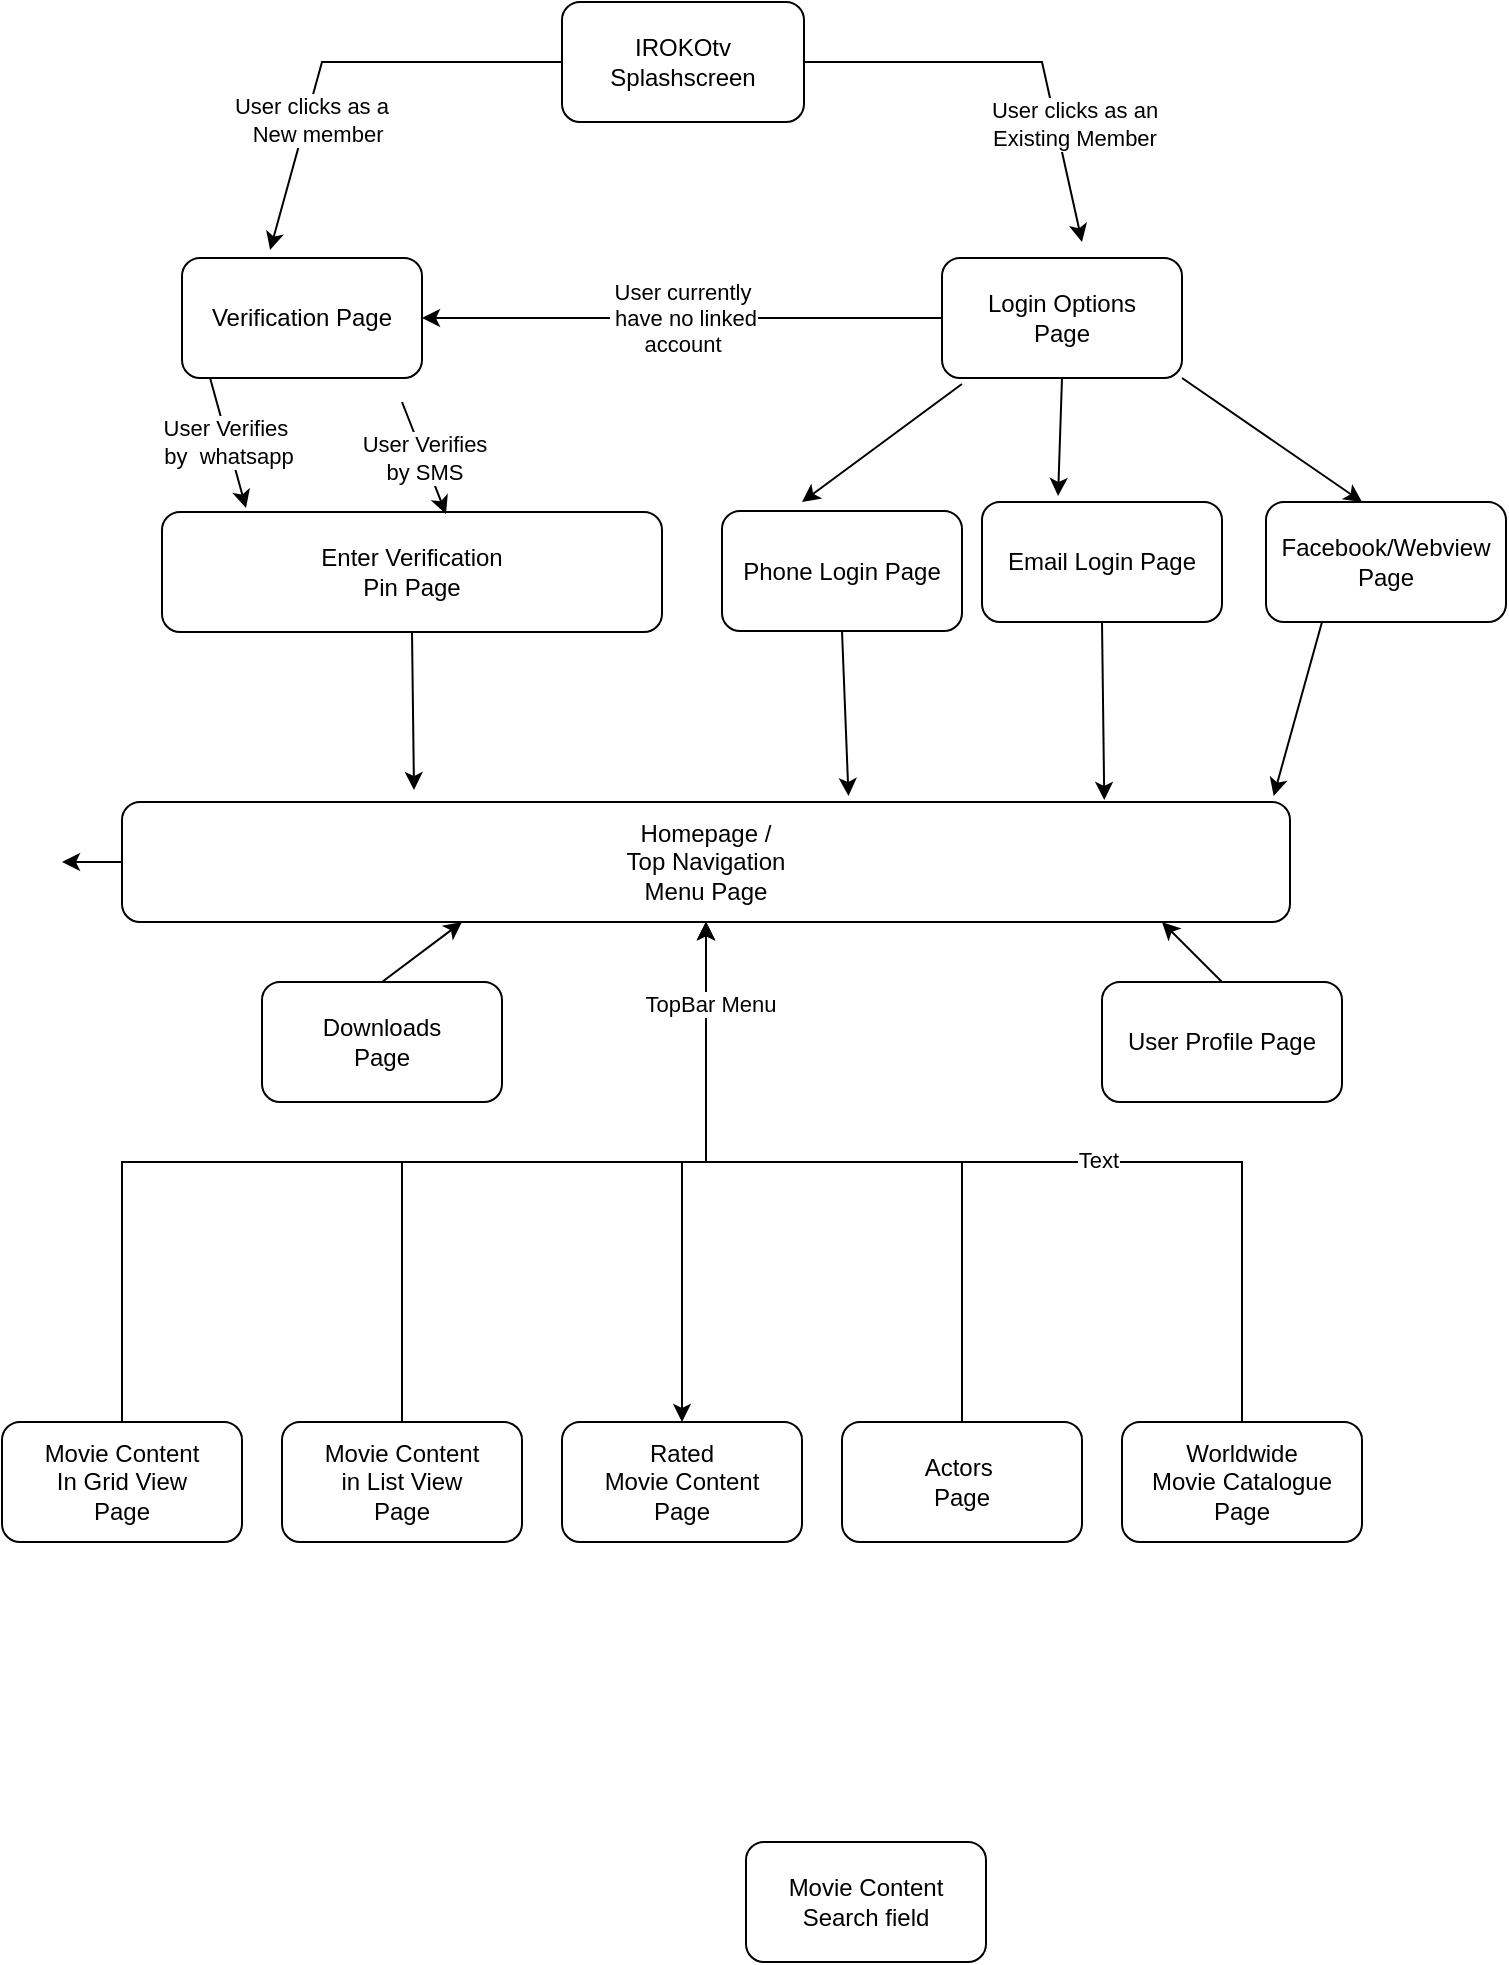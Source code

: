 <mxfile version="21.1.5" type="github">
  <diagram name="Page-1" id="uOVy3wJpzC3XcZ-4sTor">
    <mxGraphModel dx="880" dy="1645" grid="1" gridSize="10" guides="1" tooltips="1" connect="1" arrows="1" fold="1" page="1" pageScale="1" pageWidth="827" pageHeight="1169" math="0" shadow="0">
      <root>
        <mxCell id="0" />
        <mxCell id="1" parent="0" />
        <mxCell id="18" value="User Clicks Login Button" style="curved=1;startArrow=none;;exitX=0.992;exitY=0.233;entryX=1.013;entryY=0.704;" parent="1" source="5" edge="1">
          <mxGeometry relative="1" as="geometry">
            <Array as="points">
              <mxPoint x="841" y="244" />
            </Array>
            <mxPoint x="683" y="173.758" as="targetPoint" />
          </mxGeometry>
        </mxCell>
        <mxCell id="22" value="User Clicks Menu" style="curved=1;startArrow=none;;exitX=0.991;exitY=0.687;entryX=0.25;entryY=0;" parent="1" target="10" edge="1">
          <mxGeometry relative="1" as="geometry">
            <Array as="points">
              <mxPoint x="926" y="450" />
            </Array>
            <mxPoint x="610" y="404.483" as="sourcePoint" />
          </mxGeometry>
        </mxCell>
        <mxCell id="26" value="User Clicks Back" style="curved=1;startArrow=none;;exitX=0.988;exitY=0.091;entryX=0.991;entryY=0.635;" parent="1" source="10" edge="1">
          <mxGeometry relative="1" as="geometry">
            <Array as="points">
              <mxPoint x="1065" y="450" />
            </Array>
            <mxPoint x="610" y="402.685" as="targetPoint" />
          </mxGeometry>
        </mxCell>
        <mxCell id="NvMITWCKCepbra7Trw4n-26" value="IROKOtv Splashscreen" style="rounded=1;whiteSpace=wrap;html=1;" parent="1" vertex="1">
          <mxGeometry x="688" y="-190" width="121" height="60" as="geometry" />
        </mxCell>
        <mxCell id="Nohr3HzjhEe3dLsMJmQ7-26" value="Verification Page" style="rounded=1;whiteSpace=wrap;html=1;" parent="1" vertex="1">
          <mxGeometry x="498" y="-62" width="120" height="60" as="geometry" />
        </mxCell>
        <mxCell id="Nohr3HzjhEe3dLsMJmQ7-27" value="Login Options&lt;br&gt;Page" style="rounded=1;whiteSpace=wrap;html=1;" parent="1" vertex="1">
          <mxGeometry x="878" y="-62" width="120" height="60" as="geometry" />
        </mxCell>
        <mxCell id="Nohr3HzjhEe3dLsMJmQ7-28" value="User clicks as an &lt;br&gt;Existing Member" style="endArrow=classic;html=1;rounded=0;exitX=1;exitY=0.5;exitDx=0;exitDy=0;" parent="1" source="NvMITWCKCepbra7Trw4n-26" edge="1">
          <mxGeometry x="0.451" y="9" width="50" height="50" relative="1" as="geometry">
            <mxPoint x="708" y="-120" as="sourcePoint" />
            <mxPoint x="948" y="-70" as="targetPoint" />
            <Array as="points">
              <mxPoint x="928" y="-160" />
            </Array>
            <mxPoint as="offset" />
          </mxGeometry>
        </mxCell>
        <mxCell id="Nohr3HzjhEe3dLsMJmQ7-29" value="User clicks as a&amp;nbsp;&lt;br&gt;&amp;nbsp;New member" style="endArrow=classic;html=1;rounded=0;exitX=0;exitY=0.5;exitDx=0;exitDy=0;entryX=0.367;entryY=-0.067;entryDx=0;entryDy=0;entryPerimeter=0;" parent="1" source="NvMITWCKCepbra7Trw4n-26" target="Nohr3HzjhEe3dLsMJmQ7-26" edge="1">
          <mxGeometry x="0.368" y="4" width="50" height="50" relative="1" as="geometry">
            <mxPoint x="888" y="-150" as="sourcePoint" />
            <mxPoint x="968" y="-60" as="targetPoint" />
            <Array as="points">
              <mxPoint x="568" y="-160" />
            </Array>
            <mxPoint as="offset" />
          </mxGeometry>
        </mxCell>
        <mxCell id="Nohr3HzjhEe3dLsMJmQ7-31" value="User currently&lt;br&gt;&amp;nbsp;have no linked &lt;br&gt;account" style="endArrow=classic;html=1;rounded=0;exitX=0;exitY=0.5;exitDx=0;exitDy=0;entryX=1;entryY=0.5;entryDx=0;entryDy=0;" parent="1" source="Nohr3HzjhEe3dLsMJmQ7-27" target="Nohr3HzjhEe3dLsMJmQ7-26" edge="1">
          <mxGeometry width="50" height="50" relative="1" as="geometry">
            <mxPoint x="708" y="-130" as="sourcePoint" />
            <mxPoint x="758" y="-180" as="targetPoint" />
          </mxGeometry>
        </mxCell>
        <mxCell id="Nohr3HzjhEe3dLsMJmQ7-32" value="Phone Login Page" style="rounded=1;whiteSpace=wrap;html=1;" parent="1" vertex="1">
          <mxGeometry x="768" y="64.5" width="120" height="60" as="geometry" />
        </mxCell>
        <mxCell id="Nohr3HzjhEe3dLsMJmQ7-33" value="Email Login Page" style="rounded=1;whiteSpace=wrap;html=1;" parent="1" vertex="1">
          <mxGeometry x="898" y="60" width="120" height="60" as="geometry" />
        </mxCell>
        <mxCell id="Nohr3HzjhEe3dLsMJmQ7-34" value="Facebook/Webview Page" style="rounded=1;whiteSpace=wrap;html=1;" parent="1" vertex="1">
          <mxGeometry x="1040" y="60" width="120" height="60" as="geometry" />
        </mxCell>
        <mxCell id="Nohr3HzjhEe3dLsMJmQ7-35" value="" style="endArrow=classic;html=1;rounded=0;exitX=0.083;exitY=1.05;exitDx=0;exitDy=0;exitPerimeter=0;" parent="1" source="Nohr3HzjhEe3dLsMJmQ7-27" edge="1">
          <mxGeometry width="50" height="50" relative="1" as="geometry">
            <mxPoint x="708" y="50" as="sourcePoint" />
            <mxPoint x="808" y="60" as="targetPoint" />
          </mxGeometry>
        </mxCell>
        <mxCell id="Nohr3HzjhEe3dLsMJmQ7-36" value="" style="endArrow=classic;html=1;rounded=0;exitX=0.083;exitY=1.05;exitDx=0;exitDy=0;exitPerimeter=0;entryX=0.317;entryY=-0.05;entryDx=0;entryDy=0;entryPerimeter=0;" parent="1" target="Nohr3HzjhEe3dLsMJmQ7-33" edge="1">
          <mxGeometry width="50" height="50" relative="1" as="geometry">
            <mxPoint x="938" y="-2" as="sourcePoint" />
            <mxPoint x="858" y="57" as="targetPoint" />
          </mxGeometry>
        </mxCell>
        <mxCell id="Nohr3HzjhEe3dLsMJmQ7-37" value="" style="endArrow=classic;html=1;rounded=0;exitX=1;exitY=1;exitDx=0;exitDy=0;entryX=0.417;entryY=0;entryDx=0;entryDy=0;entryPerimeter=0;" parent="1" source="Nohr3HzjhEe3dLsMJmQ7-27" edge="1">
          <mxGeometry width="50" height="50" relative="1" as="geometry">
            <mxPoint x="908" y="21" as="sourcePoint" />
            <mxPoint x="1088.04" y="60" as="targetPoint" />
          </mxGeometry>
        </mxCell>
        <mxCell id="Nohr3HzjhEe3dLsMJmQ7-39" value="Enter Verification &lt;br&gt;Pin Page" style="rounded=1;whiteSpace=wrap;html=1;" parent="1" vertex="1">
          <mxGeometry x="488" y="65" width="250" height="60" as="geometry" />
        </mxCell>
        <mxCell id="Nohr3HzjhEe3dLsMJmQ7-40" value="User Verifies&amp;nbsp;&lt;br&gt;by&amp;nbsp; whatsapp" style="endArrow=classic;html=1;rounded=0;entryX=0.168;entryY=-0.033;entryDx=0;entryDy=0;entryPerimeter=0;exitX=0.117;exitY=1;exitDx=0;exitDy=0;exitPerimeter=0;" parent="1" source="Nohr3HzjhEe3dLsMJmQ7-26" target="Nohr3HzjhEe3dLsMJmQ7-39" edge="1">
          <mxGeometry width="50" height="50" relative="1" as="geometry">
            <mxPoint x="708" y="40" as="sourcePoint" />
            <mxPoint x="465" y="66.98" as="targetPoint" />
          </mxGeometry>
        </mxCell>
        <mxCell id="Nohr3HzjhEe3dLsMJmQ7-41" value="User Verifies&lt;br&gt;by SMS" style="endArrow=classic;html=1;rounded=0;entryX=0.568;entryY=0.017;entryDx=0;entryDy=0;entryPerimeter=0;" parent="1" target="Nohr3HzjhEe3dLsMJmQ7-39" edge="1">
          <mxGeometry width="50" height="50" relative="1" as="geometry">
            <mxPoint x="608" y="10" as="sourcePoint" />
            <mxPoint x="475" y="77" as="targetPoint" />
          </mxGeometry>
        </mxCell>
        <mxCell id="Nohr3HzjhEe3dLsMJmQ7-60" value="" style="edgeStyle=orthogonalEdgeStyle;rounded=0;orthogonalLoop=1;jettySize=auto;html=1;" parent="1" source="Nohr3HzjhEe3dLsMJmQ7-43" target="Nohr3HzjhEe3dLsMJmQ7-55" edge="1">
          <mxGeometry relative="1" as="geometry">
            <Array as="points">
              <mxPoint x="760" y="390" />
              <mxPoint x="748" y="390" />
            </Array>
          </mxGeometry>
        </mxCell>
        <mxCell id="Nohr3HzjhEe3dLsMJmQ7-43" value="Homepage /&lt;br&gt;Top Navigation &lt;br&gt;Menu Page" style="rounded=1;whiteSpace=wrap;html=1;" parent="1" vertex="1">
          <mxGeometry x="468" y="210" width="584" height="60" as="geometry" />
        </mxCell>
        <mxCell id="Nohr3HzjhEe3dLsMJmQ7-45" value="" style="endArrow=classic;html=1;rounded=0;exitX=0.5;exitY=1;exitDx=0;exitDy=0;entryX=0.25;entryY=-0.1;entryDx=0;entryDy=0;entryPerimeter=0;" parent="1" source="Nohr3HzjhEe3dLsMJmQ7-39" target="Nohr3HzjhEe3dLsMJmQ7-43" edge="1">
          <mxGeometry width="50" height="50" relative="1" as="geometry">
            <mxPoint x="708" y="110" as="sourcePoint" />
            <mxPoint x="718" y="200" as="targetPoint" />
          </mxGeometry>
        </mxCell>
        <mxCell id="Nohr3HzjhEe3dLsMJmQ7-46" value="" style="endArrow=classic;html=1;rounded=0;entryX=0.986;entryY=-0.05;entryDx=0;entryDy=0;entryPerimeter=0;" parent="1" target="Nohr3HzjhEe3dLsMJmQ7-43" edge="1">
          <mxGeometry width="50" height="50" relative="1" as="geometry">
            <mxPoint x="1068" y="120" as="sourcePoint" />
            <mxPoint x="1112" y="193" as="targetPoint" />
          </mxGeometry>
        </mxCell>
        <mxCell id="Nohr3HzjhEe3dLsMJmQ7-47" value="" style="endArrow=classic;html=1;rounded=0;exitX=0.5;exitY=1;exitDx=0;exitDy=0;entryX=0.841;entryY=-0.017;entryDx=0;entryDy=0;entryPerimeter=0;" parent="1" source="Nohr3HzjhEe3dLsMJmQ7-33" target="Nohr3HzjhEe3dLsMJmQ7-43" edge="1">
          <mxGeometry width="50" height="50" relative="1" as="geometry">
            <mxPoint x="956" y="125" as="sourcePoint" />
            <mxPoint x="980" y="198" as="targetPoint" />
          </mxGeometry>
        </mxCell>
        <mxCell id="Nohr3HzjhEe3dLsMJmQ7-48" value="" style="endArrow=classic;html=1;rounded=0;exitX=0.5;exitY=1;exitDx=0;exitDy=0;entryX=0.622;entryY=-0.05;entryDx=0;entryDy=0;entryPerimeter=0;" parent="1" source="Nohr3HzjhEe3dLsMJmQ7-32" target="Nohr3HzjhEe3dLsMJmQ7-43" edge="1">
          <mxGeometry width="50" height="50" relative="1" as="geometry">
            <mxPoint x="828" y="130" as="sourcePoint" />
            <mxPoint x="852" y="203" as="targetPoint" />
          </mxGeometry>
        </mxCell>
        <mxCell id="Nohr3HzjhEe3dLsMJmQ7-61" value="" style="edgeStyle=orthogonalEdgeStyle;rounded=0;orthogonalLoop=1;jettySize=auto;html=1;" parent="1" source="Nohr3HzjhEe3dLsMJmQ7-54" target="Nohr3HzjhEe3dLsMJmQ7-43" edge="1">
          <mxGeometry relative="1" as="geometry">
            <Array as="points">
              <mxPoint x="888" y="390" />
              <mxPoint x="760" y="390" />
            </Array>
          </mxGeometry>
        </mxCell>
        <mxCell id="Nohr3HzjhEe3dLsMJmQ7-54" value="Actors&amp;nbsp;&lt;br&gt;Page" style="rounded=1;whiteSpace=wrap;html=1;" parent="1" vertex="1">
          <mxGeometry x="828" y="520" width="120" height="60" as="geometry" />
        </mxCell>
        <mxCell id="Nohr3HzjhEe3dLsMJmQ7-55" value="Rated &lt;br&gt;Movie Content&lt;br&gt;Page" style="rounded=1;whiteSpace=wrap;html=1;" parent="1" vertex="1">
          <mxGeometry x="688" y="520" width="120" height="60" as="geometry" />
        </mxCell>
        <mxCell id="Nohr3HzjhEe3dLsMJmQ7-64" value="" style="edgeStyle=orthogonalEdgeStyle;rounded=0;orthogonalLoop=1;jettySize=auto;html=1;" parent="1" source="Nohr3HzjhEe3dLsMJmQ7-56" target="Nohr3HzjhEe3dLsMJmQ7-43" edge="1">
          <mxGeometry relative="1" as="geometry">
            <Array as="points">
              <mxPoint x="608" y="390" />
              <mxPoint x="760" y="390" />
            </Array>
          </mxGeometry>
        </mxCell>
        <mxCell id="Nohr3HzjhEe3dLsMJmQ7-56" value="Movie Content &lt;br&gt;in List View&lt;br&gt;Page" style="rounded=1;whiteSpace=wrap;html=1;" parent="1" vertex="1">
          <mxGeometry x="548" y="520" width="120" height="60" as="geometry" />
        </mxCell>
        <mxCell id="Nohr3HzjhEe3dLsMJmQ7-63" value="" style="edgeStyle=orthogonalEdgeStyle;rounded=0;orthogonalLoop=1;jettySize=auto;html=1;" parent="1" source="Nohr3HzjhEe3dLsMJmQ7-57" target="Nohr3HzjhEe3dLsMJmQ7-43" edge="1">
          <mxGeometry relative="1" as="geometry">
            <Array as="points">
              <mxPoint x="468" y="390" />
              <mxPoint x="760" y="390" />
            </Array>
          </mxGeometry>
        </mxCell>
        <mxCell id="Nohr3HzjhEe3dLsMJmQ7-57" value="Movie Content &lt;br&gt;In Grid View &lt;br&gt;Page" style="rounded=1;whiteSpace=wrap;html=1;" parent="1" vertex="1">
          <mxGeometry x="408" y="520" width="120" height="60" as="geometry" />
        </mxCell>
        <mxCell id="Nohr3HzjhEe3dLsMJmQ7-58" value="Downloads &lt;br&gt;Page" style="rounded=1;whiteSpace=wrap;html=1;" parent="1" vertex="1">
          <mxGeometry x="538" y="300" width="120" height="60" as="geometry" />
        </mxCell>
        <mxCell id="Nohr3HzjhEe3dLsMJmQ7-62" value="" style="edgeStyle=orthogonalEdgeStyle;rounded=0;orthogonalLoop=1;jettySize=auto;html=1;" parent="1" source="Nohr3HzjhEe3dLsMJmQ7-59" target="Nohr3HzjhEe3dLsMJmQ7-43" edge="1">
          <mxGeometry relative="1" as="geometry">
            <Array as="points">
              <mxPoint x="1028" y="390" />
              <mxPoint x="760" y="390" />
            </Array>
          </mxGeometry>
        </mxCell>
        <mxCell id="Nohr3HzjhEe3dLsMJmQ7-65" value="Text" style="edgeLabel;html=1;align=center;verticalAlign=middle;resizable=0;points=[];" parent="Nohr3HzjhEe3dLsMJmQ7-62" vertex="1" connectable="0">
          <mxGeometry x="-0.22" y="-1" relative="1" as="geometry">
            <mxPoint as="offset" />
          </mxGeometry>
        </mxCell>
        <mxCell id="Nohr3HzjhEe3dLsMJmQ7-66" value="TopBar Menu" style="edgeLabel;html=1;align=center;verticalAlign=middle;resizable=0;points=[];" parent="Nohr3HzjhEe3dLsMJmQ7-62" vertex="1" connectable="0">
          <mxGeometry x="0.842" y="-2" relative="1" as="geometry">
            <mxPoint as="offset" />
          </mxGeometry>
        </mxCell>
        <mxCell id="Nohr3HzjhEe3dLsMJmQ7-59" value="Worldwide&lt;br&gt;Movie Catalogue &lt;br&gt;Page" style="rounded=1;whiteSpace=wrap;html=1;" parent="1" vertex="1">
          <mxGeometry x="968" y="520" width="120" height="60" as="geometry" />
        </mxCell>
        <mxCell id="Nohr3HzjhEe3dLsMJmQ7-67" value="User Profile Page" style="rounded=1;whiteSpace=wrap;html=1;" parent="1" vertex="1">
          <mxGeometry x="958" y="300" width="120" height="60" as="geometry" />
        </mxCell>
        <mxCell id="Nohr3HzjhEe3dLsMJmQ7-71" value="" style="endArrow=classic;html=1;rounded=0;exitX=0.5;exitY=0;exitDx=0;exitDy=0;" parent="1" source="Nohr3HzjhEe3dLsMJmQ7-67" edge="1">
          <mxGeometry width="50" height="50" relative="1" as="geometry">
            <mxPoint x="938" y="320" as="sourcePoint" />
            <mxPoint x="988" y="270" as="targetPoint" />
          </mxGeometry>
        </mxCell>
        <mxCell id="Nohr3HzjhEe3dLsMJmQ7-72" value="" style="endArrow=classic;html=1;rounded=0;" parent="1" edge="1">
          <mxGeometry width="50" height="50" relative="1" as="geometry">
            <mxPoint x="598" y="300" as="sourcePoint" />
            <mxPoint x="638" y="270" as="targetPoint" />
          </mxGeometry>
        </mxCell>
        <mxCell id="_oA6Y43qMpKTJB-zlzWA-26" value="" style="endArrow=classic;html=1;rounded=0;exitX=0;exitY=0.5;exitDx=0;exitDy=0;" edge="1" parent="1" source="Nohr3HzjhEe3dLsMJmQ7-43">
          <mxGeometry width="50" height="50" relative="1" as="geometry">
            <mxPoint x="458" y="250" as="sourcePoint" />
            <mxPoint x="438" y="240" as="targetPoint" />
          </mxGeometry>
        </mxCell>
        <mxCell id="_oA6Y43qMpKTJB-zlzWA-27" value="Movie Content&lt;br&gt;Search field" style="rounded=1;whiteSpace=wrap;html=1;" vertex="1" parent="1">
          <mxGeometry x="780" y="730" width="120" height="60" as="geometry" />
        </mxCell>
      </root>
    </mxGraphModel>
  </diagram>
</mxfile>
